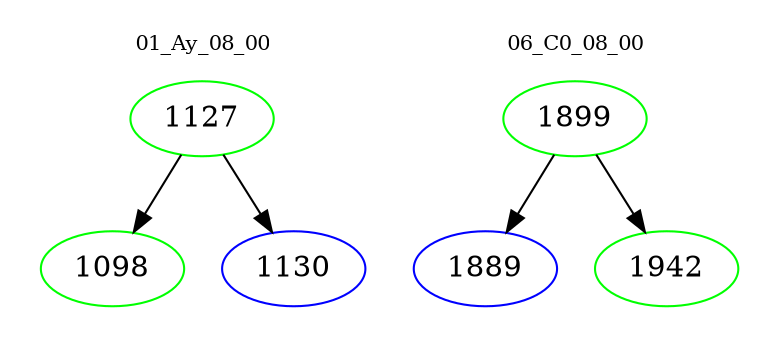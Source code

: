 digraph{
subgraph cluster_0 {
color = white
label = "01_Ay_08_00";
fontsize=10;
T0_1127 [label="1127", color="green"]
T0_1127 -> T0_1098 [color="black"]
T0_1098 [label="1098", color="green"]
T0_1127 -> T0_1130 [color="black"]
T0_1130 [label="1130", color="blue"]
}
subgraph cluster_1 {
color = white
label = "06_C0_08_00";
fontsize=10;
T1_1899 [label="1899", color="green"]
T1_1899 -> T1_1889 [color="black"]
T1_1889 [label="1889", color="blue"]
T1_1899 -> T1_1942 [color="black"]
T1_1942 [label="1942", color="green"]
}
}
